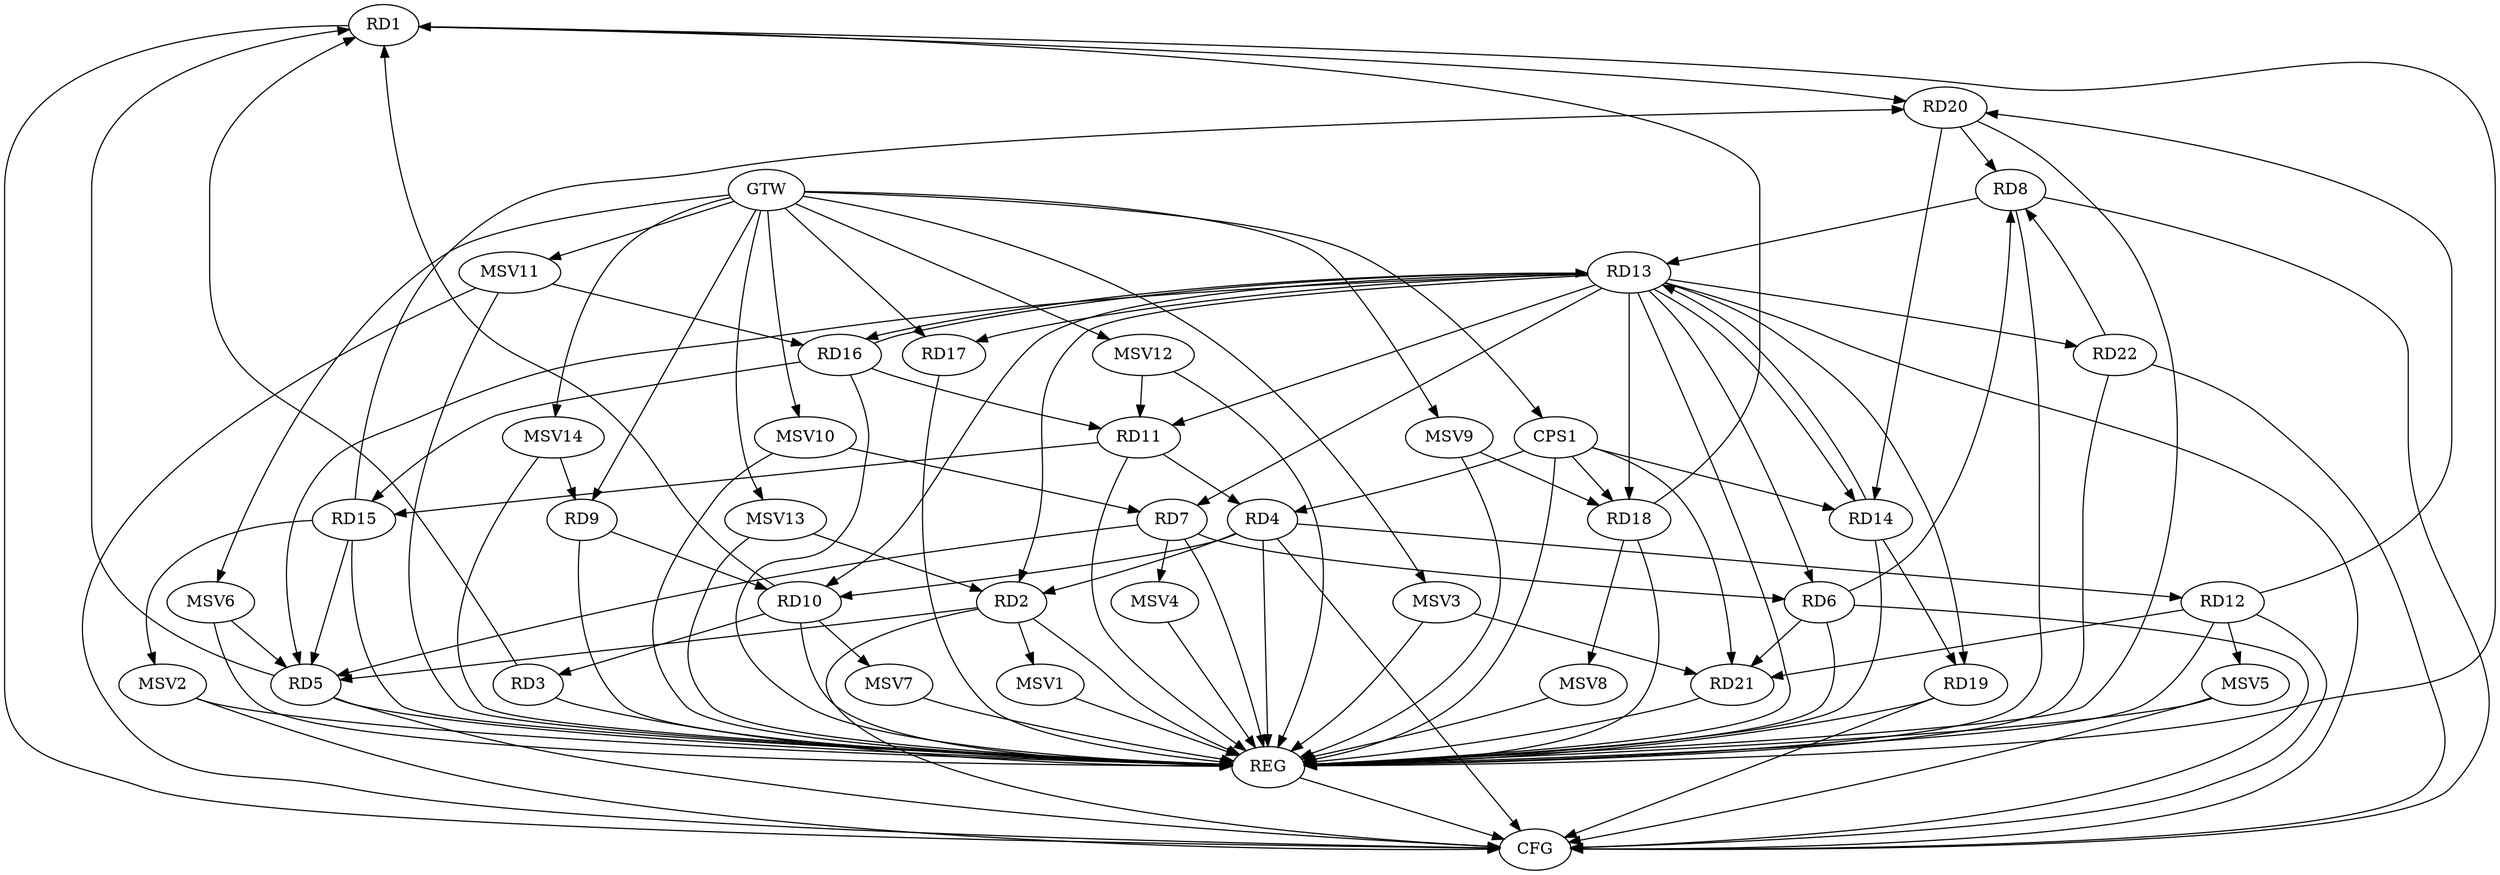strict digraph G {
  RD1 [ label="RD1" ];
  RD2 [ label="RD2" ];
  RD3 [ label="RD3" ];
  RD4 [ label="RD4" ];
  RD5 [ label="RD5" ];
  RD6 [ label="RD6" ];
  RD7 [ label="RD7" ];
  RD8 [ label="RD8" ];
  RD9 [ label="RD9" ];
  RD10 [ label="RD10" ];
  RD11 [ label="RD11" ];
  RD12 [ label="RD12" ];
  RD13 [ label="RD13" ];
  RD14 [ label="RD14" ];
  RD15 [ label="RD15" ];
  RD16 [ label="RD16" ];
  RD17 [ label="RD17" ];
  RD18 [ label="RD18" ];
  RD19 [ label="RD19" ];
  RD20 [ label="RD20" ];
  RD21 [ label="RD21" ];
  RD22 [ label="RD22" ];
  CPS1 [ label="CPS1" ];
  GTW [ label="GTW" ];
  REG [ label="REG" ];
  CFG [ label="CFG" ];
  MSV1 [ label="MSV1" ];
  MSV2 [ label="MSV2" ];
  MSV3 [ label="MSV3" ];
  MSV4 [ label="MSV4" ];
  MSV5 [ label="MSV5" ];
  MSV6 [ label="MSV6" ];
  MSV7 [ label="MSV7" ];
  MSV8 [ label="MSV8" ];
  MSV9 [ label="MSV9" ];
  MSV10 [ label="MSV10" ];
  MSV11 [ label="MSV11" ];
  MSV12 [ label="MSV12" ];
  MSV13 [ label="MSV13" ];
  MSV14 [ label="MSV14" ];
  RD3 -> RD1;
  RD5 -> RD1;
  RD10 -> RD1;
  RD18 -> RD1;
  RD1 -> RD20;
  RD4 -> RD2;
  RD2 -> RD5;
  RD10 -> RD3;
  RD4 -> RD10;
  RD11 -> RD4;
  RD4 -> RD12;
  RD7 -> RD5;
  RD15 -> RD5;
  RD7 -> RD6;
  RD6 -> RD8;
  RD6 -> RD21;
  RD13 -> RD7;
  RD8 -> RD13;
  RD20 -> RD8;
  RD22 -> RD8;
  RD9 -> RD10;
  RD13 -> RD11;
  RD11 -> RD15;
  RD16 -> RD11;
  RD12 -> RD20;
  RD12 -> RD21;
  RD13 -> RD14;
  RD14 -> RD13;
  RD16 -> RD13;
  RD13 -> RD19;
  RD14 -> RD19;
  RD20 -> RD14;
  RD16 -> RD15;
  RD15 -> RD20;
  CPS1 -> RD21;
  CPS1 -> RD14;
  CPS1 -> RD18;
  CPS1 -> RD4;
  GTW -> RD9;
  GTW -> RD17;
  GTW -> CPS1;
  RD1 -> REG;
  RD2 -> REG;
  RD3 -> REG;
  RD4 -> REG;
  RD5 -> REG;
  RD6 -> REG;
  RD7 -> REG;
  RD8 -> REG;
  RD9 -> REG;
  RD10 -> REG;
  RD11 -> REG;
  RD12 -> REG;
  RD13 -> REG;
  RD14 -> REG;
  RD15 -> REG;
  RD16 -> REG;
  RD17 -> REG;
  RD18 -> REG;
  RD19 -> REG;
  RD20 -> REG;
  RD21 -> REG;
  RD22 -> REG;
  CPS1 -> REG;
  RD6 -> CFG;
  RD1 -> CFG;
  RD8 -> CFG;
  RD2 -> CFG;
  RD5 -> CFG;
  RD22 -> CFG;
  RD12 -> CFG;
  RD4 -> CFG;
  RD19 -> CFG;
  REG -> CFG;
  RD13 -> CFG;
  RD13 -> RD10;
  RD13 -> RD16;
  RD13 -> RD6;
  RD13 -> RD5;
  RD13 -> RD22;
  RD13 -> RD18;
  RD13 -> RD2;
  RD13 -> RD17;
  RD2 -> MSV1;
  MSV1 -> REG;
  RD15 -> MSV2;
  MSV2 -> REG;
  MSV2 -> CFG;
  MSV3 -> RD21;
  GTW -> MSV3;
  MSV3 -> REG;
  RD7 -> MSV4;
  MSV4 -> REG;
  RD12 -> MSV5;
  MSV5 -> REG;
  MSV5 -> CFG;
  MSV6 -> RD5;
  GTW -> MSV6;
  MSV6 -> REG;
  RD10 -> MSV7;
  MSV7 -> REG;
  RD18 -> MSV8;
  MSV8 -> REG;
  MSV9 -> RD18;
  GTW -> MSV9;
  MSV9 -> REG;
  MSV10 -> RD7;
  GTW -> MSV10;
  MSV10 -> REG;
  MSV11 -> RD16;
  GTW -> MSV11;
  MSV11 -> REG;
  MSV11 -> CFG;
  MSV12 -> RD11;
  GTW -> MSV12;
  MSV12 -> REG;
  MSV13 -> RD2;
  GTW -> MSV13;
  MSV13 -> REG;
  MSV14 -> RD9;
  GTW -> MSV14;
  MSV14 -> REG;
}
